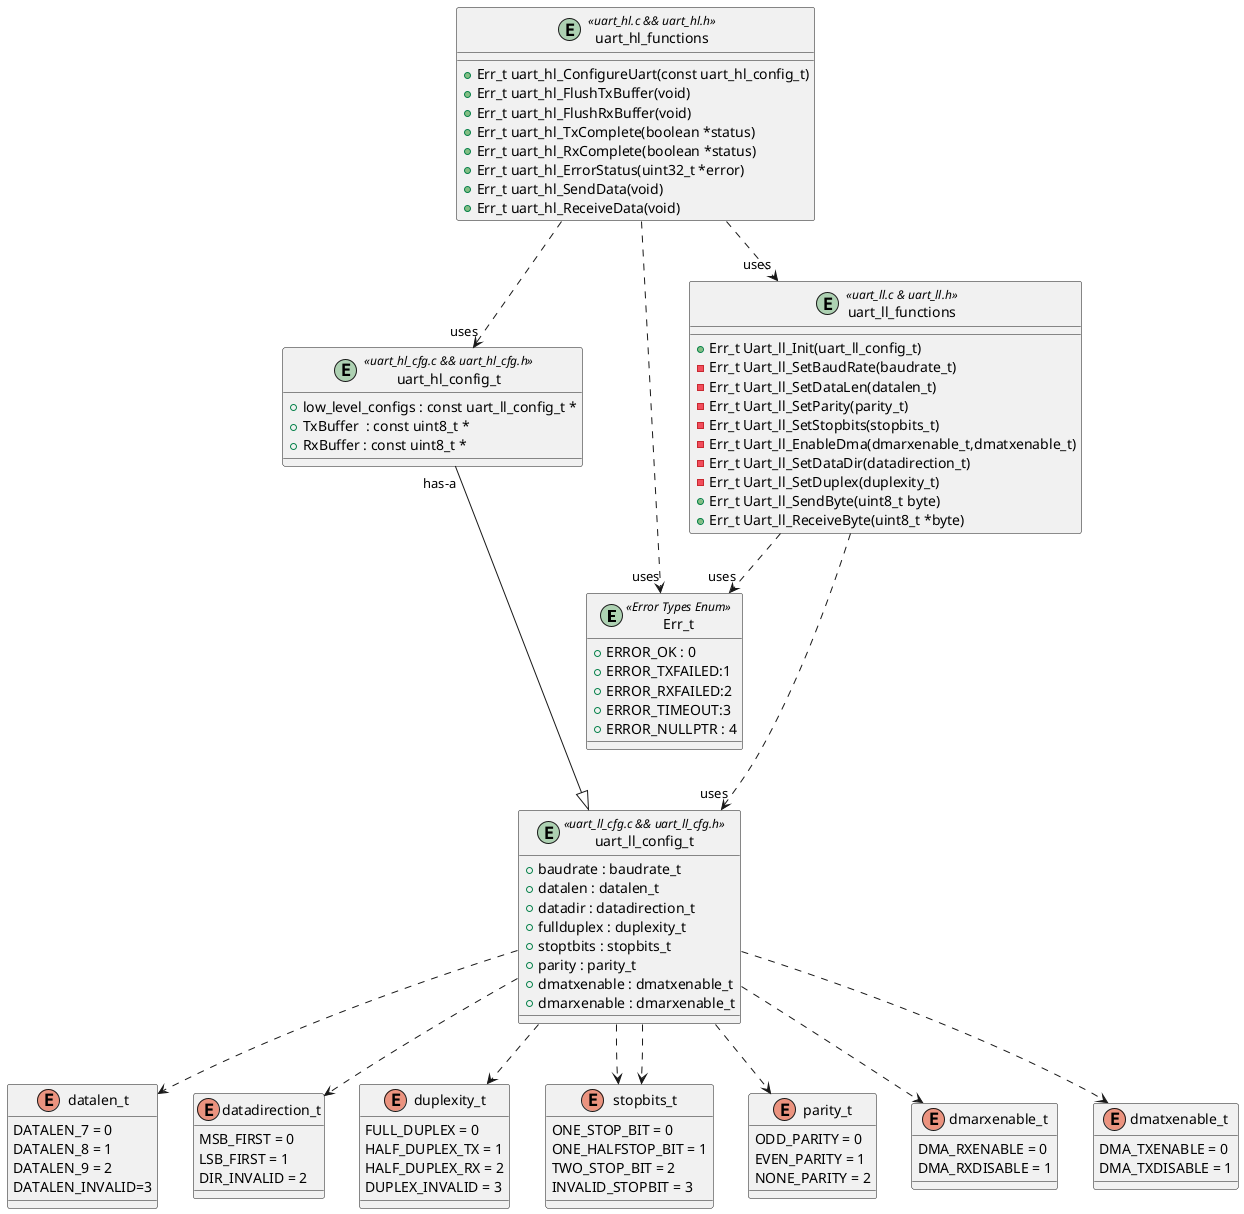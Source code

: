 @startuml

entity "Err_t" <<Error Types Enum>>
{
    +ERROR_OK : 0
    +ERROR_TXFAILED:1
    +ERROR_RXFAILED:2
    +ERROR_TIMEOUT:3
    +ERROR_NULLPTR : 4
}

entity "uart_ll_config_t" <<uart_ll_cfg.c && uart_ll_cfg.h>>
{
    +baudrate : baudrate_t
    +datalen : datalen_t
    +datadir : datadirection_t
    +fullduplex : duplexity_t
    +stoptbits : stopbits_t
    +parity : parity_t
    +dmatxenable : dmatxenable_t
    +dmarxenable : dmarxenable_t
}

entity "uart_hl_config_t" <<uart_hl_cfg.c && uart_hl_cfg.h>>
{
    +low_level_configs : const uart_ll_config_t *
    +TxBuffer  : const uint8_t *
    +RxBuffer : const uint8_t *
}



entity "uart_ll_functions"  <<uart_ll.c & uart_ll.h>>
{
    +Err_t Uart_ll_Init(uart_ll_config_t)
    -Err_t Uart_ll_SetBaudRate(baudrate_t)
    -Err_t Uart_ll_SetDataLen(datalen_t)
    -Err_t Uart_ll_SetParity(parity_t)
    -Err_t Uart_ll_SetStopbits(stopbits_t)
    -Err_t Uart_ll_EnableDma(dmarxenable_t,dmatxenable_t)
    -Err_t Uart_ll_SetDataDir(datadirection_t)
    -Err_t Uart_ll_SetDuplex(duplexity_t)
    +Err_t Uart_ll_SendByte(uint8_t byte)
    +Err_t Uart_ll_ReceiveByte(uint8_t *byte)

}


entity "uart_hl_functions" <<uart_hl.c && uart_hl.h>>
{
    +Err_t uart_hl_ConfigureUart(const uart_hl_config_t)
    +Err_t uart_hl_FlushTxBuffer(void)
    +Err_t uart_hl_FlushRxBuffer(void)
    +Err_t uart_hl_TxComplete(boolean *status)
    +Err_t uart_hl_RxComplete(boolean *status)
    +Err_t uart_hl_ErrorStatus(uint32_t *error)
    +Err_t uart_hl_SendData(void)
    +Err_t uart_hl_ReceiveData(void)
}

enum datalen_t
{
    DATALEN_7 = 0
    DATALEN_8 = 1
    DATALEN_9 = 2
    DATALEN_INVALID=3
}

enum datadirection_t
{
    MSB_FIRST = 0
    LSB_FIRST = 1
    DIR_INVALID = 2
}

enum duplexity_t
{
    FULL_DUPLEX = 0
    HALF_DUPLEX_TX = 1
    HALF_DUPLEX_RX = 2
    DUPLEX_INVALID = 3
}

enum stopbits_t
{
    ONE_STOP_BIT = 0
    ONE_HALFSTOP_BIT = 1
    TWO_STOP_BIT = 2
    INVALID_STOPBIT = 3
}

enum parity_t
{
    ODD_PARITY = 0
    EVEN_PARITY = 1
    NONE_PARITY = 2
}

enum dmarxenable_t
{
    DMA_RXENABLE = 0
    DMA_RXDISABLE = 1
}

enum dmatxenable_t
{
    DMA_TXENABLE = 0
    DMA_TXDISABLE = 1   
}


uart_ll_functions ..> "uses" uart_ll_config_t
uart_ll_functions ..> "uses" Err_t
uart_hl_functions ..> "uses" uart_ll_functions
uart_hl_functions ..> "uses" uart_hl_config_t
uart_hl_functions ..> "uses" Err_t
uart_hl_config_t "has-a" ---|> uart_ll_config_t

uart_ll_config_t ..> datalen_t
uart_ll_config_t ..> datadirection_t
uart_ll_config_t ..> stopbits_t
uart_ll_config_t ..> duplexity_t

uart_ll_config_t ..> dmatxenable_t
uart_ll_config_t ..> dmarxenable_t
uart_ll_config_t ..> parity_t
uart_ll_config_t ..> stopbits_t
@enduml


